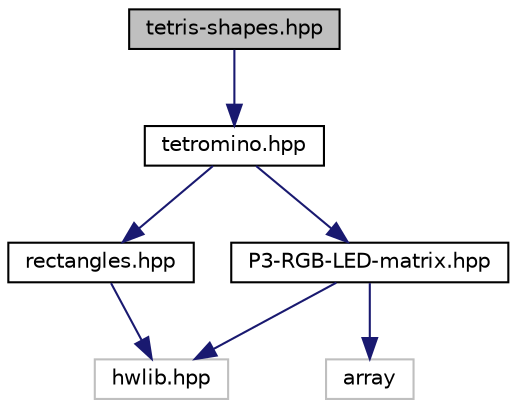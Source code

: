 digraph "tetris-shapes.hpp"
{
  edge [fontname="Helvetica",fontsize="10",labelfontname="Helvetica",labelfontsize="10"];
  node [fontname="Helvetica",fontsize="10",shape=record];
  Node0 [label="tetris-shapes.hpp",height=0.2,width=0.4,color="black", fillcolor="grey75", style="filled", fontcolor="black"];
  Node0 -> Node1 [color="midnightblue",fontsize="10",style="solid",fontname="Helvetica"];
  Node1 [label="tetromino.hpp",height=0.2,width=0.4,color="black", fillcolor="white", style="filled",URL="$tetromino_8hpp.html"];
  Node1 -> Node2 [color="midnightblue",fontsize="10",style="solid",fontname="Helvetica"];
  Node2 [label="rectangles.hpp",height=0.2,width=0.4,color="black", fillcolor="white", style="filled",URL="$rectangles_8hpp.html"];
  Node2 -> Node3 [color="midnightblue",fontsize="10",style="solid",fontname="Helvetica"];
  Node3 [label="hwlib.hpp",height=0.2,width=0.4,color="grey75", fillcolor="white", style="filled"];
  Node1 -> Node4 [color="midnightblue",fontsize="10",style="solid",fontname="Helvetica"];
  Node4 [label="P3-RGB-LED-matrix.hpp",height=0.2,width=0.4,color="black", fillcolor="white", style="filled",URL="$P3-RGB-LED-matrix_8hpp.html"];
  Node4 -> Node3 [color="midnightblue",fontsize="10",style="solid",fontname="Helvetica"];
  Node4 -> Node5 [color="midnightblue",fontsize="10",style="solid",fontname="Helvetica"];
  Node5 [label="array",height=0.2,width=0.4,color="grey75", fillcolor="white", style="filled"];
}
